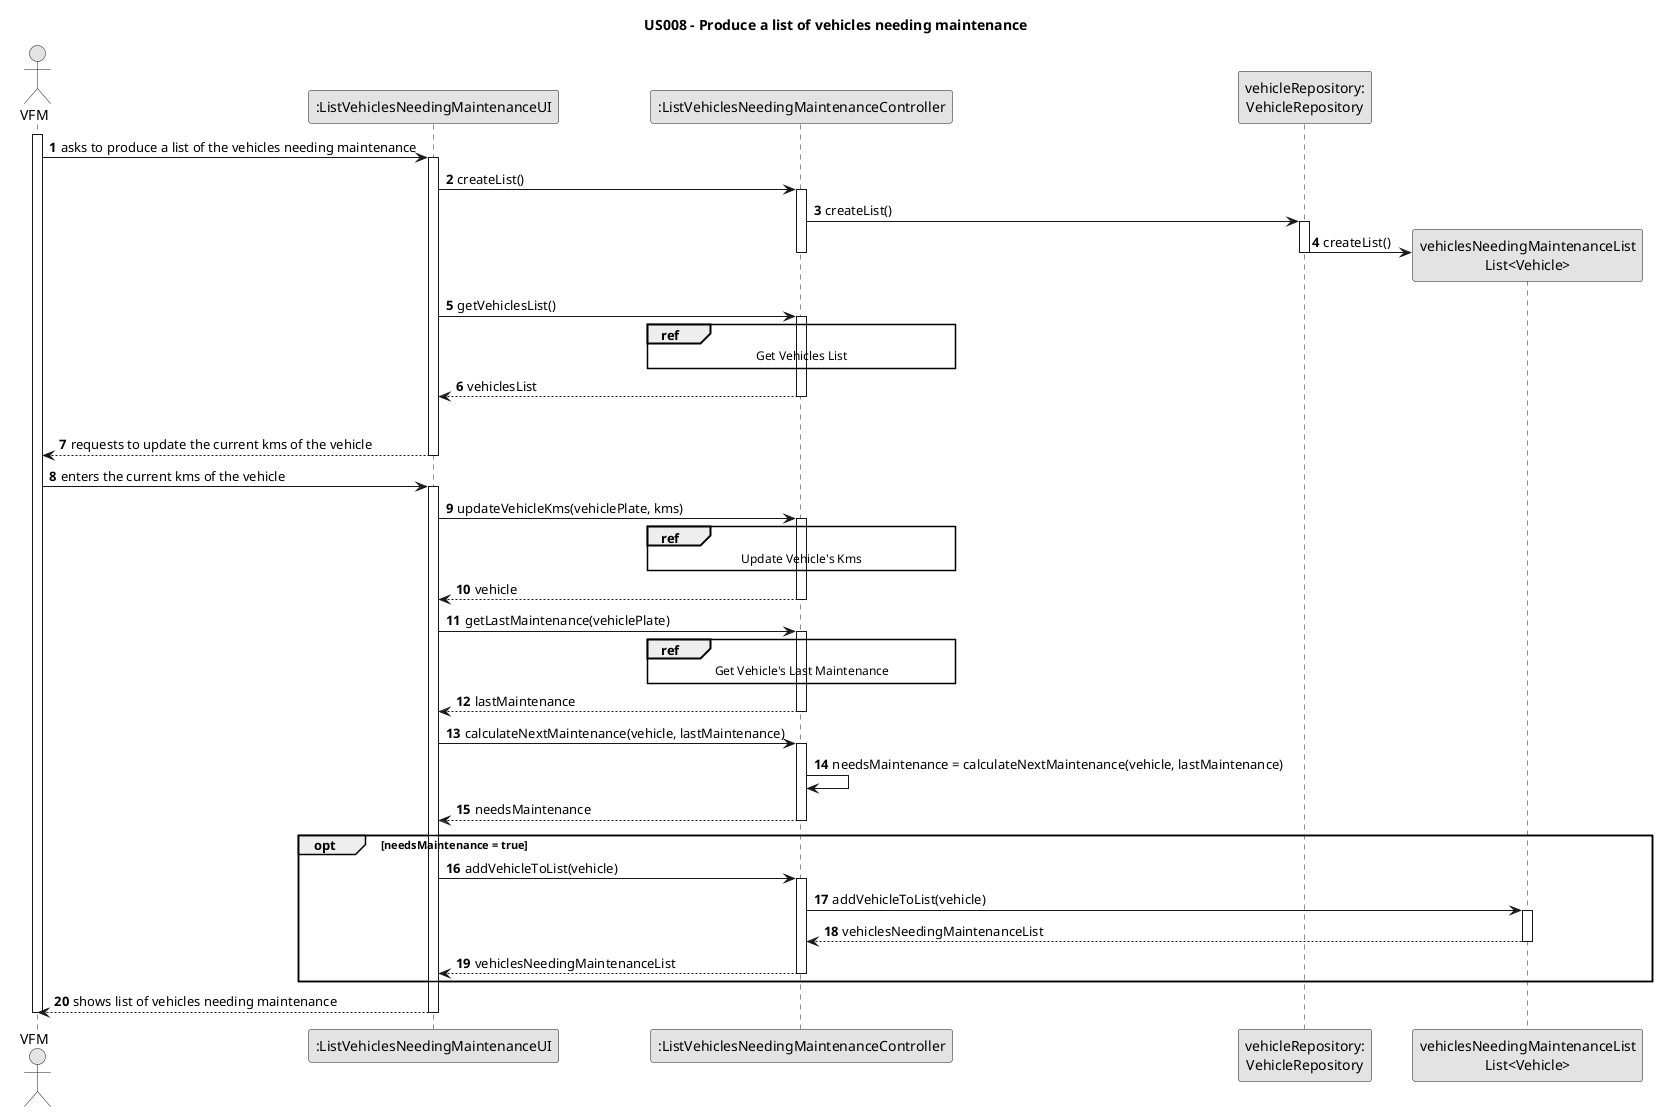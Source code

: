 @startuml
skinparam monochrome true
skinparam packageStyle rectangle
skinparam shadowing false

title US008 - Produce a list of vehicles needing maintenance

autonumber

actor "VFM" as Employee
participant ":ListVehiclesNeedingMaintenanceUI" as UI
participant ":ListVehiclesNeedingMaintenanceController" as CTRL
participant "vehicleRepository:\nVehicleRepository" as VehicleRepository
participant "vehiclesNeedingMaintenanceList\nList<Vehicle>" as vehiclesNeedingMaintenanceList

activate Employee

    Employee -> UI : asks to produce a list of the vehicles needing maintenance
    activate UI

    UI -> CTRL : createList()
    activate CTRL
    CTRL -> VehicleRepository : createList()
    activate VehicleRepository
    VehicleRepository -> vehiclesNeedingMaintenanceList** : createList()
    deactivate VehicleRepository
    deactivate CTRL

    UI -> CTRL : getVehiclesList()
    activate CTRL
    ref over CTRL
        Get Vehicles List
    end ref
    CTRL --> UI : vehiclesList
    deactivate CTRL

    loop until end of vehicles list
    UI --> Employee : requests to update the current kms of the vehicle
    deactivate UI
    Employee -> UI : enters the current kms of the vehicle
    activate UI
    UI -> CTRL : updateVehicleKms(vehiclePlate, kms)
    activate CTRL

    ref over CTRL
       Update Vehicle's Kms
    end ref
    CTRL --> UI : vehicle
    deactivate CTRL

    UI -> CTRL : getLastMaintenance(vehiclePlate)
    activate CTRL

    ref over CTRL
       Get Vehicle's Last Maintenance
    end ref

    CTRL --> UI : lastMaintenance
    deactivate CTRL
    UI -> CTRL : calculateNextMaintenance(vehicle, lastMaintenance)
    activate CTRL
    CTRL -> CTRL : needsMaintenance = calculateNextMaintenance(vehicle, lastMaintenance)
    CTRL --> UI : needsMaintenance
    deactivate CTRL
    opt needsMaintenance = true
        UI -> CTRL : addVehicleToList(vehicle)
        activate CTRL

        CTRL -> vehiclesNeedingMaintenanceList : addVehicleToList(vehicle)
        activate vehiclesNeedingMaintenanceList

        vehiclesNeedingMaintenanceList --> CTRL : vehiclesNeedingMaintenanceList
        deactivate vehiclesNeedingMaintenanceList

        CTRL --> UI : vehiclesNeedingMaintenanceList
        deactivate CTRL
    end

    UI --> Employee : shows list of vehicles needing maintenance
    deactivate UI

deactivate Employee
@enduml